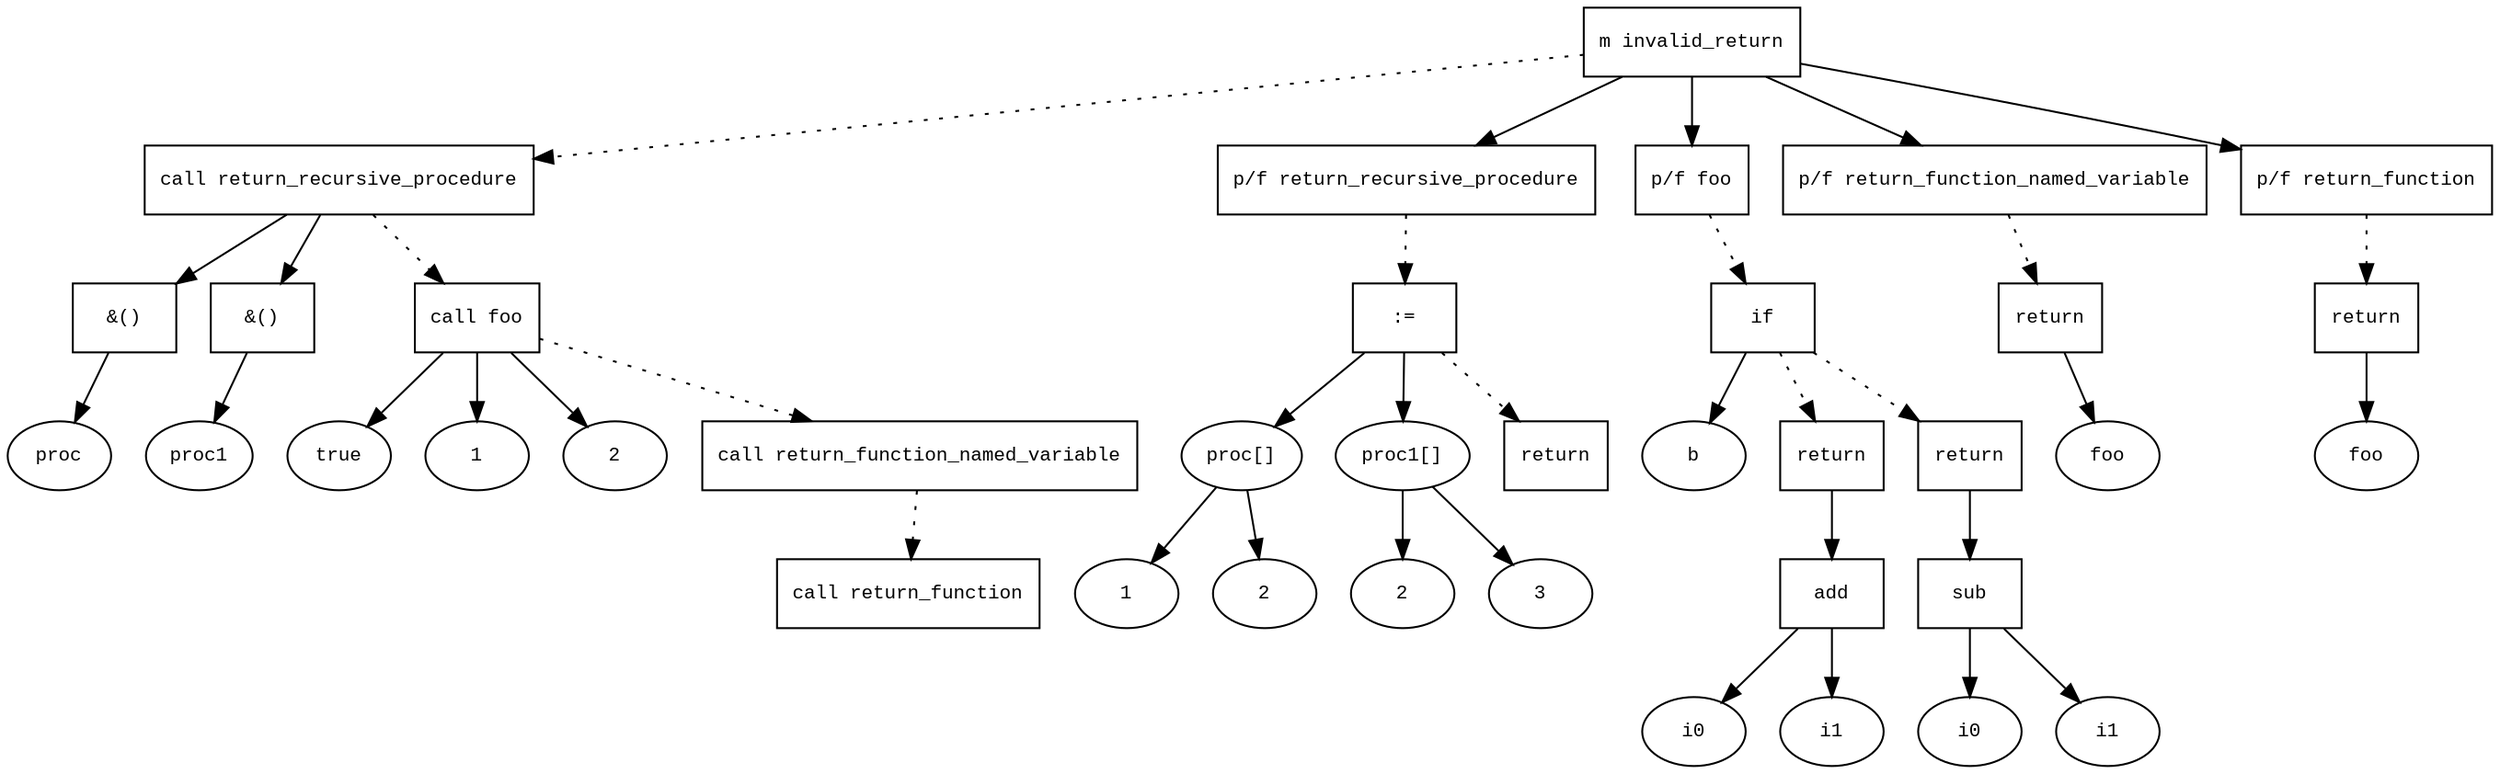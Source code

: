 digraph AST {
  graph [fontname="Times New Roman",fontsize=10];
  node  [fontname="Courier New",fontsize=10];
  edge  [fontname="Times New Roman",fontsize=10];

  node0 [label="m invalid_return",shape=box];
  node27 [label="call return_recursive_procedure",shape=box];
  node29 [label="&()",shape=box];
  node28 [label="proc",shape=ellipse];
  node29->node28;
  node27->node29;
  node31 [label="&()",shape=box];
  node30 [label="proc1",shape=ellipse];
  node31->node30;
  node27->node31;
  node0 -> node27 [style=dotted];
  node33 [label="call foo",shape=box];
  node34 [label="true",shape=ellipse];
  node33->node34;
  node35 [label="1",shape=ellipse];
  node33->node35;
  node36 [label="2",shape=ellipse];
  node33->node36;
  node27 -> node33 [style=dotted];
  node38 [label="call return_function_named_variable",shape=box];
  node33 -> node38 [style=dotted];
  node40 [label="call return_function",shape=box];
  node38 -> node40 [style=dotted];
  node1 [label="p/f return_recursive_procedure",shape=box];
  node8 [label=":=",shape=box];
  node2 [label="proc[]",shape=ellipse];
  node3 [label="1",shape=ellipse];
  node2-> node3;
  node4 [label="2",shape=ellipse];
  node2-> node4;
  node8->node2;
  node5 [label="proc1[]",shape=ellipse];
  node6 [label="2",shape=ellipse];
  node5-> node6;
  node7 [label="3",shape=ellipse];
  node5-> node7;
  node8->node5;
  node1 -> node8 [style=dotted];
  node9 [label="return",shape=box];
  node8 -> node9 [style=dotted];
  node0 -> node1;
  node10 [label="p/f foo",shape=box];
  node20 [label="if",shape=box];
  node11 [label="b",shape=ellipse];
  node20->node11;
  node15 [label="return",shape=box];
  node14 [label="add",shape=box];
  node12 [label="i0",shape=ellipse];
  node14->node12;
  node13 [label="i1",shape=ellipse];
  node14->node13;
  node15->node14;
  node20 -> node15 [style=dotted];
  node19 [label="return",shape=box];
  node18 [label="sub",shape=box];
  node16 [label="i0",shape=ellipse];
  node18->node16;
  node17 [label="i1",shape=ellipse];
  node18->node17;
  node19->node18;
  node20 -> node19 [style=dotted];
  node10 -> node20 [style=dotted];
  node0 -> node10;
  node21 [label="p/f return_function_named_variable",shape=box];
  node23 [label="return",shape=box];
  node22 [label="foo",shape=ellipse];
  node23->node22;
  node21 -> node23 [style=dotted];
  node0 -> node21;
  node24 [label="p/f return_function",shape=box];
  node26 [label="return",shape=box];
  node25 [label="foo",shape=ellipse];
  node26->node25;
  node24 -> node26 [style=dotted];
  node0 -> node24;
}
